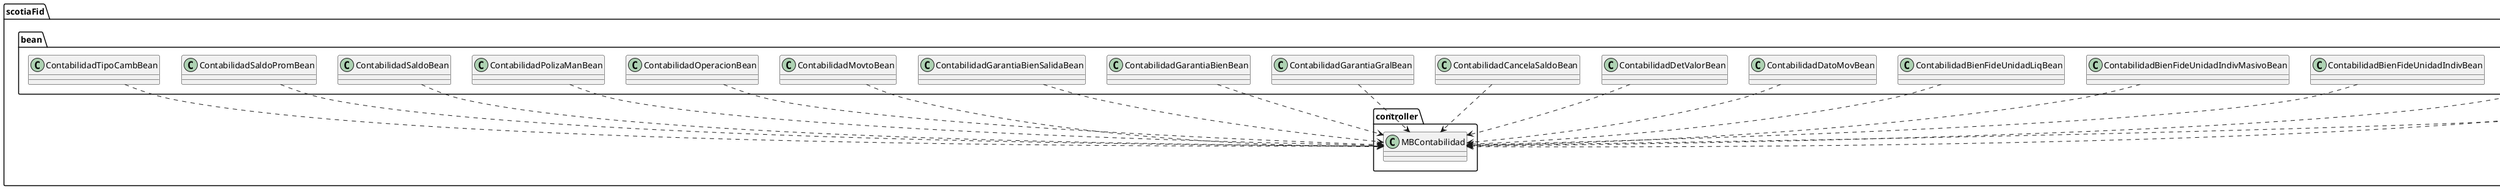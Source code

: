 @startuml
    scotiaFid.bean.ContabilidadAsientoBean ..> scotiaFid.controller.MBContabilidad 
    scotiaFid.bean.ContabilidadBienFideBean ..> scotiaFid.controller.MBContabilidad 
    scotiaFid.bean.ContabilidadBienFideUnidadBean ..> scotiaFid.controller.MBContabilidad 
    scotiaFid.bean.ContabilidadBienFideUnidadIndivBean ..> scotiaFid.controller.MBContabilidad 
    scotiaFid.bean.ContabilidadBienFideUnidadIndivMasivoBean ..> scotiaFid.controller.MBContabilidad 
    scotiaFid.bean.ContabilidadBienFideUnidadLiqBean ..> scotiaFid.controller.MBContabilidad 
    scotiaFid.bean.ContabilidadDatoMovBean ..> scotiaFid.controller.MBContabilidad 
    scotiaFid.bean.ContabilidadDetValorBean ..> scotiaFid.controller.MBContabilidad 
    scotiaFid.bean.ContabilidadCancelaSaldoBean ..> scotiaFid.controller.MBContabilidad 
    scotiaFid.bean.ContabilidadGarantiaGralBean ..> scotiaFid.controller.MBContabilidad 
    scotiaFid.bean.ContabilidadGarantiaBienBean ..> scotiaFid.controller.MBContabilidad 
    scotiaFid.bean.ContabilidadGarantiaBienSalidaBean ..> scotiaFid.controller.MBContabilidad 
    scotiaFid.bean.ContabilidadMovtoBean ..> scotiaFid.controller.MBContabilidad 
    scotiaFid.bean.ContabilidadOperacionBean ..> scotiaFid.controller.MBContabilidad 
    scotiaFid.bean.ContabilidadPolizaManBean ..> scotiaFid.controller.MBContabilidad 
    scotiaFid.bean.ContabilidadSaldoBean ..> scotiaFid.controller.MBContabilidad 
    scotiaFid.bean.ContabilidadSaldoPromBean ..> scotiaFid.controller.MBContabilidad 
    scotiaFid.bean.ContabilidadTipoCambBean ..> scotiaFid.controller.MBContabilidad 
@enduml
